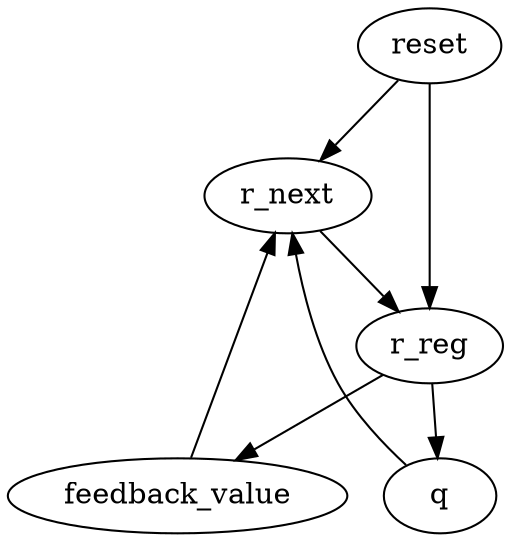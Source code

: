 strict digraph "" {
	reset -> r_next	[weight=1.0];
	reset -> r_reg	[weight=2.0];
	r_next -> r_reg	[weight=1.0];
	r_reg -> q	[weight=1.0];
	r_reg -> feedback_value	[weight=1.0];
	q -> r_next	[weight=1.0];
	feedback_value -> r_next	[weight=1.0];
}
